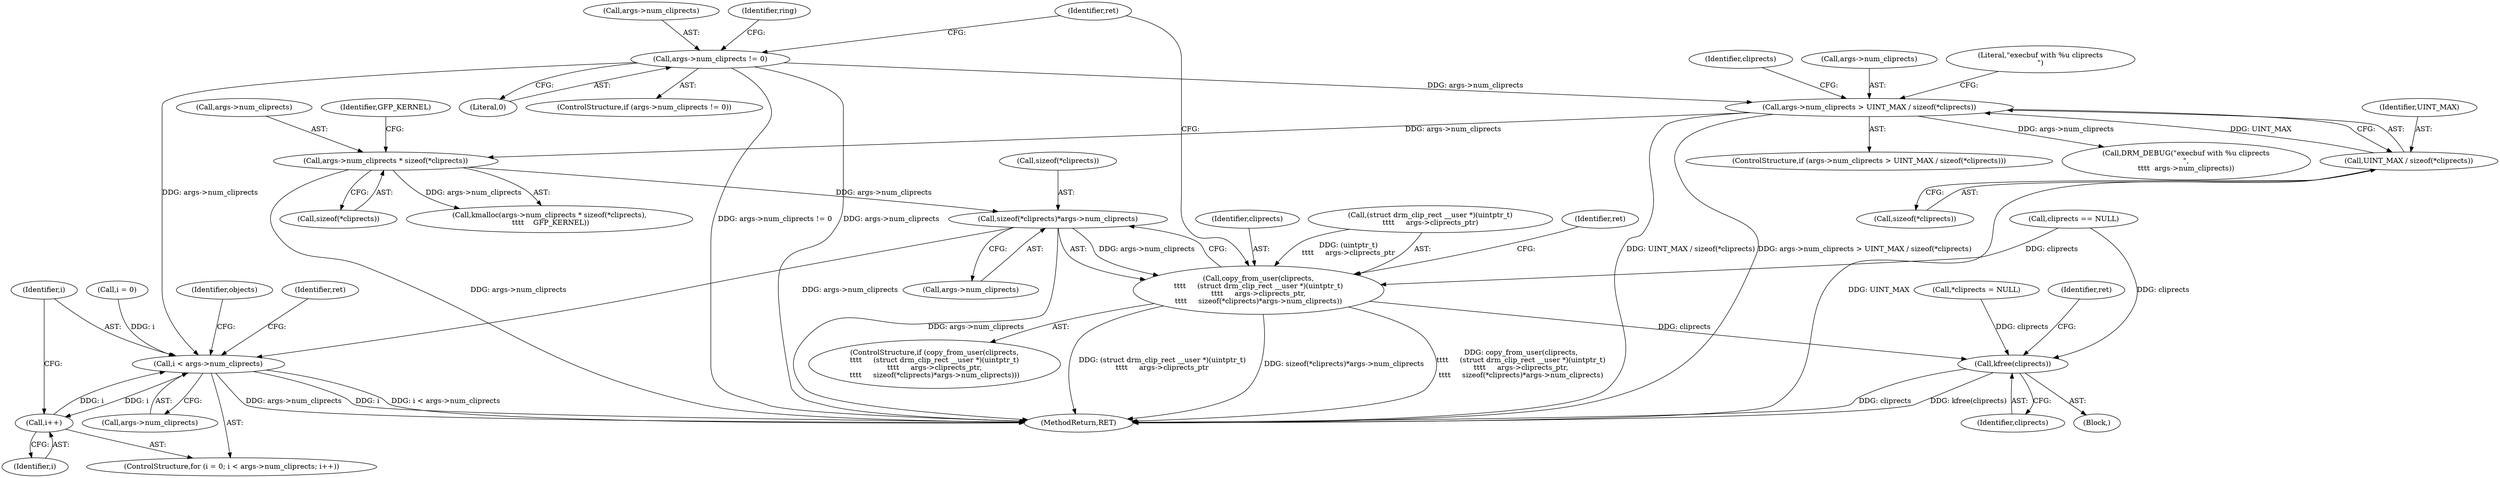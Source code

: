 digraph "0_linux_44afb3a04391a74309d16180d1e4f8386fdfa745@API" {
"1000389" [label="(Call,sizeof(*cliprects)*args->num_cliprects)"];
"1000361" [label="(Call,args->num_cliprects * sizeof(*cliprects))"];
"1000340" [label="(Call,args->num_cliprects > UINT_MAX / sizeof(*cliprects))"];
"1000318" [label="(Call,args->num_cliprects != 0)"];
"1000344" [label="(Call,UINT_MAX / sizeof(*cliprects))"];
"1000380" [label="(Call,copy_from_user(cliprects,\n\t\t\t\t     (struct drm_clip_rect __user *)(uintptr_t)\n\t\t\t\t     args->cliprects_ptr,\n\t\t\t\t     sizeof(*cliprects)*args->num_cliprects))"];
"1000830" [label="(Call,kfree(cliprects))"];
"1000750" [label="(Call,i < args->num_cliprects)"];
"1000755" [label="(Call,i++)"];
"1000393" [label="(Call,args->num_cliprects)"];
"1000339" [label="(ControlStructure,if (args->num_cliprects > UINT_MAX / sizeof(*cliprects)))"];
"1000755" [label="(Call,i++)"];
"1000833" [label="(Identifier,ret)"];
"1000370" [label="(Call,cliprects == NULL)"];
"1000390" [label="(Call,sizeof(*cliprects))"];
"1000326" [label="(Identifier,ring)"];
"1000365" [label="(Call,sizeof(*cliprects))"];
"1000114" [label="(Block,)"];
"1000125" [label="(Call,*cliprects = NULL)"];
"1000382" [label="(Call,(struct drm_clip_rect __user *)(uintptr_t)\n\t\t\t\t     args->cliprects_ptr)"];
"1000341" [label="(Call,args->num_cliprects)"];
"1000340" [label="(Call,args->num_cliprects > UINT_MAX / sizeof(*cliprects))"];
"1000318" [label="(Call,args->num_cliprects != 0)"];
"1000389" [label="(Call,sizeof(*cliprects)*args->num_cliprects)"];
"1000350" [label="(Call,DRM_DEBUG(\"execbuf with %u cliprects\n\",\n\t\t\t\t  args->num_cliprects))"];
"1000831" [label="(Identifier,cliprects)"];
"1000797" [label="(Identifier,objects)"];
"1000834" [label="(MethodReturn,RET)"];
"1000322" [label="(Literal,0)"];
"1000756" [label="(Identifier,i)"];
"1000351" [label="(Literal,\"execbuf with %u cliprects\n\")"];
"1000830" [label="(Call,kfree(cliprects))"];
"1000403" [label="(Identifier,ret)"];
"1000359" [label="(Identifier,cliprects)"];
"1000317" [label="(ControlStructure,if (args->num_cliprects != 0))"];
"1000751" [label="(Identifier,i)"];
"1000345" [label="(Identifier,UINT_MAX)"];
"1000379" [label="(ControlStructure,if (copy_from_user(cliprects,\n\t\t\t\t     (struct drm_clip_rect __user *)(uintptr_t)\n\t\t\t\t     args->cliprects_ptr,\n\t\t\t\t     sizeof(*cliprects)*args->num_cliprects)))"];
"1000319" [label="(Call,args->num_cliprects)"];
"1000750" [label="(Call,i < args->num_cliprects)"];
"1000361" [label="(Call,args->num_cliprects * sizeof(*cliprects))"];
"1000360" [label="(Call,kmalloc(args->num_cliprects * sizeof(*cliprects),\n \t\t\t\t    GFP_KERNEL))"];
"1000362" [label="(Call,args->num_cliprects)"];
"1000368" [label="(Identifier,GFP_KERNEL)"];
"1000346" [label="(Call,sizeof(*cliprects))"];
"1000759" [label="(Identifier,ret)"];
"1000344" [label="(Call,UINT_MAX / sizeof(*cliprects))"];
"1000380" [label="(Call,copy_from_user(cliprects,\n\t\t\t\t     (struct drm_clip_rect __user *)(uintptr_t)\n\t\t\t\t     args->cliprects_ptr,\n\t\t\t\t     sizeof(*cliprects)*args->num_cliprects))"];
"1000752" [label="(Call,args->num_cliprects)"];
"1000398" [label="(Identifier,ret)"];
"1000747" [label="(Call,i = 0)"];
"1000746" [label="(ControlStructure,for (i = 0; i < args->num_cliprects; i++))"];
"1000381" [label="(Identifier,cliprects)"];
"1000389" -> "1000380"  [label="AST: "];
"1000389" -> "1000393"  [label="CFG: "];
"1000390" -> "1000389"  [label="AST: "];
"1000393" -> "1000389"  [label="AST: "];
"1000380" -> "1000389"  [label="CFG: "];
"1000389" -> "1000834"  [label="DDG: args->num_cliprects"];
"1000389" -> "1000380"  [label="DDG: args->num_cliprects"];
"1000361" -> "1000389"  [label="DDG: args->num_cliprects"];
"1000389" -> "1000750"  [label="DDG: args->num_cliprects"];
"1000361" -> "1000360"  [label="AST: "];
"1000361" -> "1000365"  [label="CFG: "];
"1000362" -> "1000361"  [label="AST: "];
"1000365" -> "1000361"  [label="AST: "];
"1000368" -> "1000361"  [label="CFG: "];
"1000361" -> "1000834"  [label="DDG: args->num_cliprects"];
"1000361" -> "1000360"  [label="DDG: args->num_cliprects"];
"1000340" -> "1000361"  [label="DDG: args->num_cliprects"];
"1000340" -> "1000339"  [label="AST: "];
"1000340" -> "1000344"  [label="CFG: "];
"1000341" -> "1000340"  [label="AST: "];
"1000344" -> "1000340"  [label="AST: "];
"1000351" -> "1000340"  [label="CFG: "];
"1000359" -> "1000340"  [label="CFG: "];
"1000340" -> "1000834"  [label="DDG: UINT_MAX / sizeof(*cliprects)"];
"1000340" -> "1000834"  [label="DDG: args->num_cliprects > UINT_MAX / sizeof(*cliprects)"];
"1000318" -> "1000340"  [label="DDG: args->num_cliprects"];
"1000344" -> "1000340"  [label="DDG: UINT_MAX"];
"1000340" -> "1000350"  [label="DDG: args->num_cliprects"];
"1000318" -> "1000317"  [label="AST: "];
"1000318" -> "1000322"  [label="CFG: "];
"1000319" -> "1000318"  [label="AST: "];
"1000322" -> "1000318"  [label="AST: "];
"1000326" -> "1000318"  [label="CFG: "];
"1000403" -> "1000318"  [label="CFG: "];
"1000318" -> "1000834"  [label="DDG: args->num_cliprects != 0"];
"1000318" -> "1000834"  [label="DDG: args->num_cliprects"];
"1000318" -> "1000750"  [label="DDG: args->num_cliprects"];
"1000344" -> "1000346"  [label="CFG: "];
"1000345" -> "1000344"  [label="AST: "];
"1000346" -> "1000344"  [label="AST: "];
"1000344" -> "1000834"  [label="DDG: UINT_MAX"];
"1000380" -> "1000379"  [label="AST: "];
"1000381" -> "1000380"  [label="AST: "];
"1000382" -> "1000380"  [label="AST: "];
"1000398" -> "1000380"  [label="CFG: "];
"1000403" -> "1000380"  [label="CFG: "];
"1000380" -> "1000834"  [label="DDG: sizeof(*cliprects)*args->num_cliprects"];
"1000380" -> "1000834"  [label="DDG: copy_from_user(cliprects,\n\t\t\t\t     (struct drm_clip_rect __user *)(uintptr_t)\n\t\t\t\t     args->cliprects_ptr,\n\t\t\t\t     sizeof(*cliprects)*args->num_cliprects)"];
"1000380" -> "1000834"  [label="DDG: (struct drm_clip_rect __user *)(uintptr_t)\n\t\t\t\t     args->cliprects_ptr"];
"1000370" -> "1000380"  [label="DDG: cliprects"];
"1000382" -> "1000380"  [label="DDG: (uintptr_t)\n\t\t\t\t     args->cliprects_ptr"];
"1000380" -> "1000830"  [label="DDG: cliprects"];
"1000830" -> "1000114"  [label="AST: "];
"1000830" -> "1000831"  [label="CFG: "];
"1000831" -> "1000830"  [label="AST: "];
"1000833" -> "1000830"  [label="CFG: "];
"1000830" -> "1000834"  [label="DDG: kfree(cliprects)"];
"1000830" -> "1000834"  [label="DDG: cliprects"];
"1000125" -> "1000830"  [label="DDG: cliprects"];
"1000370" -> "1000830"  [label="DDG: cliprects"];
"1000750" -> "1000746"  [label="AST: "];
"1000750" -> "1000752"  [label="CFG: "];
"1000751" -> "1000750"  [label="AST: "];
"1000752" -> "1000750"  [label="AST: "];
"1000759" -> "1000750"  [label="CFG: "];
"1000797" -> "1000750"  [label="CFG: "];
"1000750" -> "1000834"  [label="DDG: i"];
"1000750" -> "1000834"  [label="DDG: i < args->num_cliprects"];
"1000750" -> "1000834"  [label="DDG: args->num_cliprects"];
"1000747" -> "1000750"  [label="DDG: i"];
"1000755" -> "1000750"  [label="DDG: i"];
"1000750" -> "1000755"  [label="DDG: i"];
"1000755" -> "1000746"  [label="AST: "];
"1000755" -> "1000756"  [label="CFG: "];
"1000756" -> "1000755"  [label="AST: "];
"1000751" -> "1000755"  [label="CFG: "];
}

